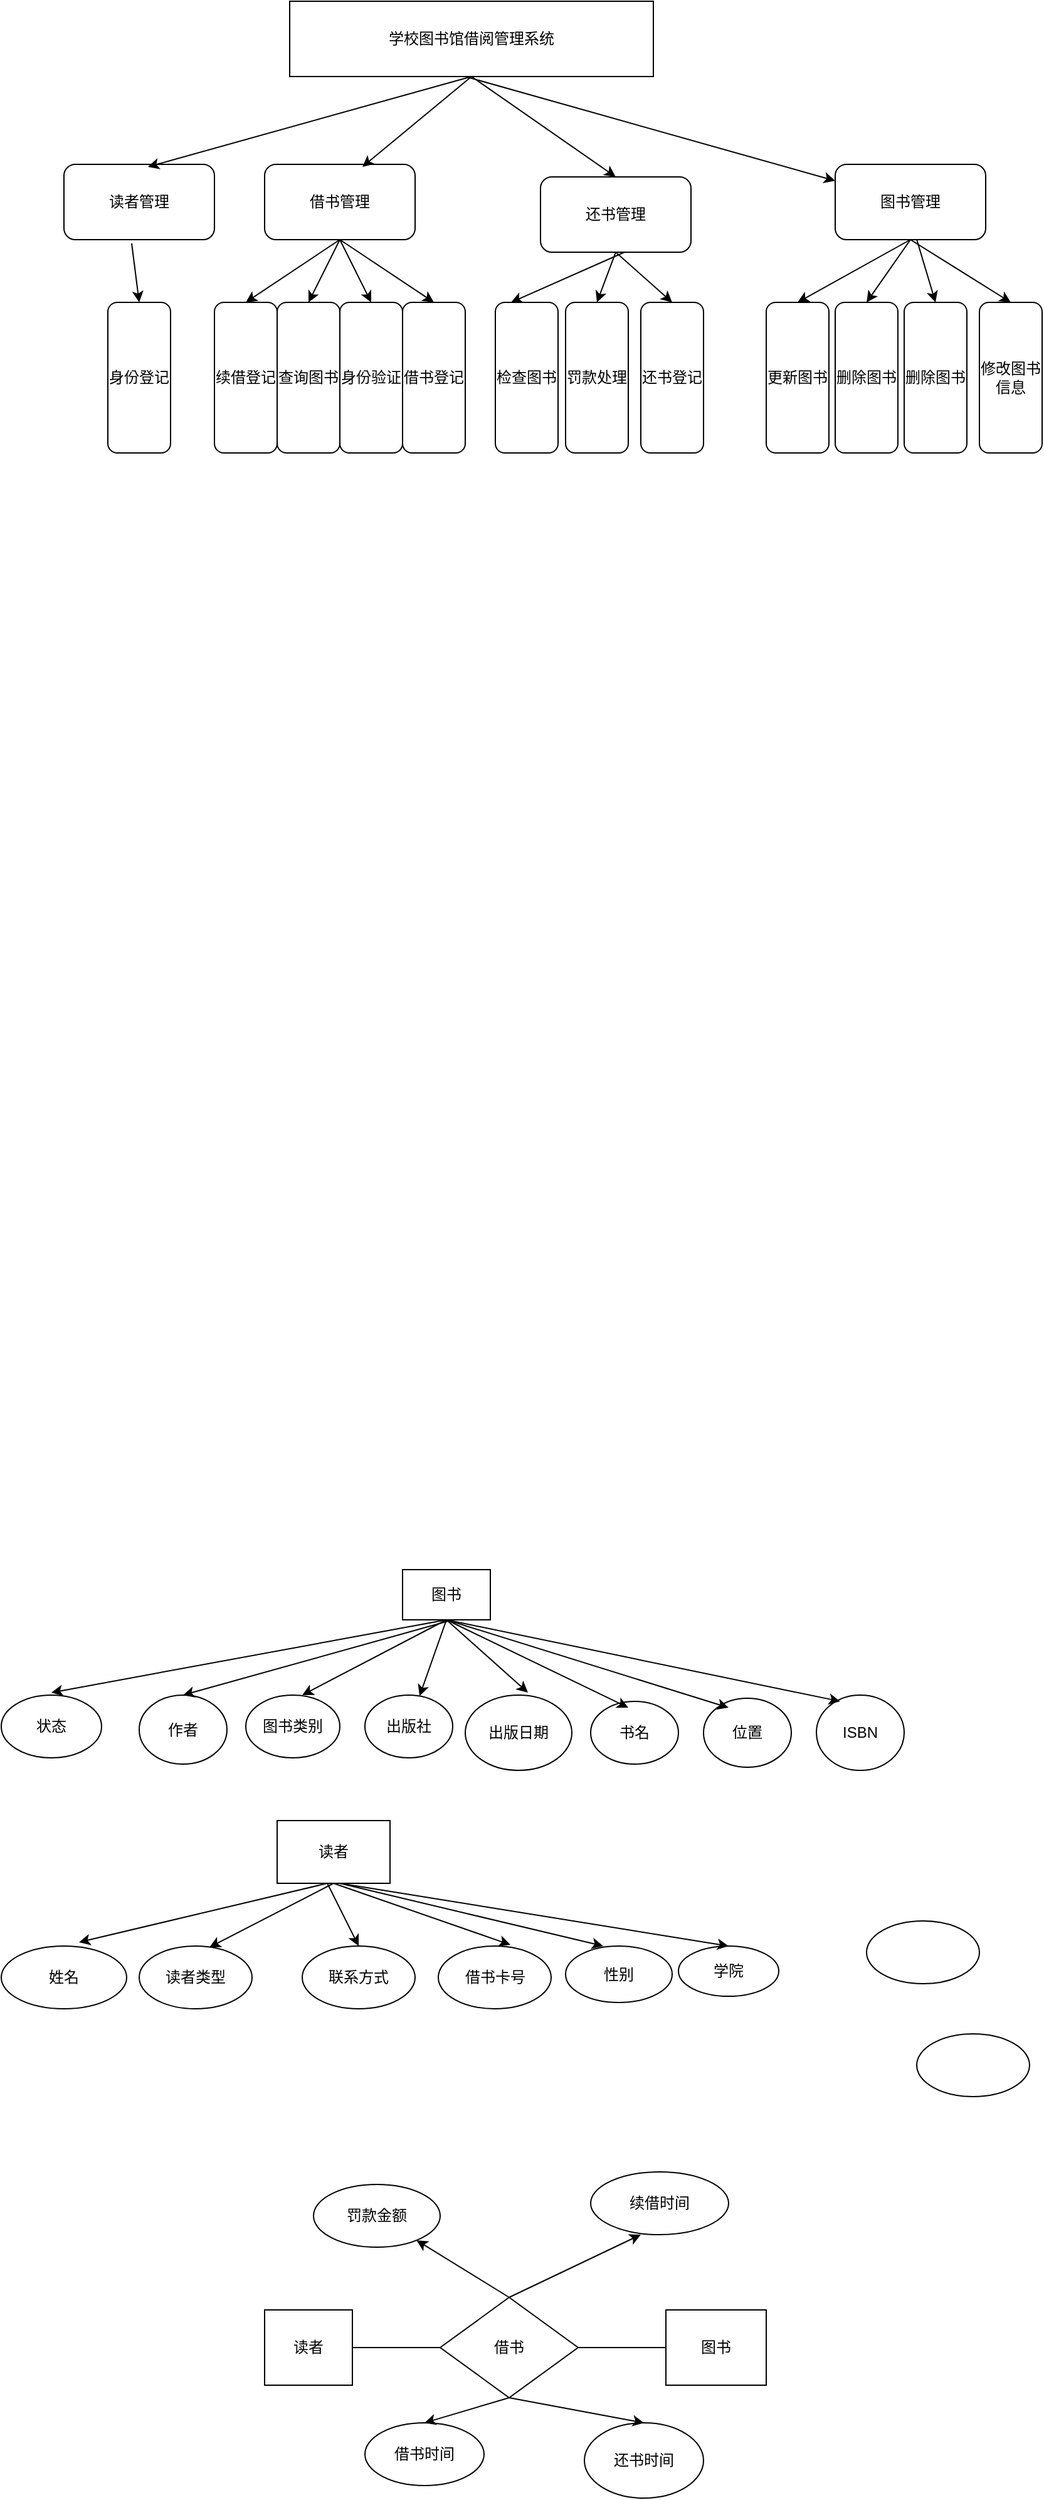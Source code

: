 <mxfile version="14.8.1" type="github">
  <diagram id="Ucd_RHjLPzIUHhHToz9k" name="Page-1">
    <mxGraphModel dx="868" dy="459" grid="1" gridSize="10" guides="1" tooltips="1" connect="1" arrows="1" fold="1" page="1" pageScale="1" pageWidth="827" pageHeight="1169" math="0" shadow="0">
      <root>
        <mxCell id="0" />
        <mxCell id="1" parent="0" />
        <mxCell id="35wXhCFMFiZF-8bFOK3w-13" value="学校图书馆借阅管理系统" style="rounded=0;whiteSpace=wrap;html=1;strokeColor=#000000;" parent="1" vertex="1">
          <mxGeometry x="250" y="70" width="290" height="60" as="geometry" />
        </mxCell>
        <mxCell id="35wXhCFMFiZF-8bFOK3w-14" value="读者管理" style="rounded=1;whiteSpace=wrap;html=1;strokeColor=#000000;" parent="1" vertex="1">
          <mxGeometry x="70" y="200" width="120" height="60" as="geometry" />
        </mxCell>
        <mxCell id="35wXhCFMFiZF-8bFOK3w-16" value="图书管理" style="rounded=1;whiteSpace=wrap;html=1;strokeColor=#000000;" parent="1" vertex="1">
          <mxGeometry x="685" y="200" width="120" height="60" as="geometry" />
        </mxCell>
        <mxCell id="35wXhCFMFiZF-8bFOK3w-17" value="" style="endArrow=classic;html=1;entryX=0.558;entryY=0.033;entryDx=0;entryDy=0;entryPerimeter=0;exitX=0.5;exitY=1;exitDx=0;exitDy=0;" parent="1" source="35wXhCFMFiZF-8bFOK3w-13" target="35wXhCFMFiZF-8bFOK3w-14" edge="1">
          <mxGeometry width="50" height="50" relative="1" as="geometry">
            <mxPoint x="360" y="140" as="sourcePoint" />
            <mxPoint x="290" y="250" as="targetPoint" />
          </mxGeometry>
        </mxCell>
        <mxCell id="35wXhCFMFiZF-8bFOK3w-18" value="" style="endArrow=classic;html=1;exitX=0.5;exitY=1;exitDx=0;exitDy=0;" parent="1" source="35wXhCFMFiZF-8bFOK3w-13" edge="1">
          <mxGeometry width="50" height="50" relative="1" as="geometry">
            <mxPoint x="390" y="140" as="sourcePoint" />
            <mxPoint x="510" y="210" as="targetPoint" />
          </mxGeometry>
        </mxCell>
        <mxCell id="35wXhCFMFiZF-8bFOK3w-19" value="" style="endArrow=classic;html=1;" parent="1" target="35wXhCFMFiZF-8bFOK3w-16" edge="1">
          <mxGeometry width="50" height="50" relative="1" as="geometry">
            <mxPoint x="390" y="130" as="sourcePoint" />
            <mxPoint x="440" y="230" as="targetPoint" />
          </mxGeometry>
        </mxCell>
        <mxCell id="35wXhCFMFiZF-8bFOK3w-27" value="借书管理" style="rounded=1;whiteSpace=wrap;html=1;strokeColor=#000000;" parent="1" vertex="1">
          <mxGeometry x="230" y="200" width="120" height="60" as="geometry" />
        </mxCell>
        <mxCell id="35wXhCFMFiZF-8bFOK3w-28" value="还书管理" style="rounded=1;whiteSpace=wrap;html=1;strokeColor=#000000;" parent="1" vertex="1">
          <mxGeometry x="450" y="210" width="120" height="60" as="geometry" />
        </mxCell>
        <mxCell id="35wXhCFMFiZF-8bFOK3w-29" value="" style="endArrow=classic;html=1;entryX=0.65;entryY=0.033;entryDx=0;entryDy=0;entryPerimeter=0;" parent="1" target="35wXhCFMFiZF-8bFOK3w-27" edge="1">
          <mxGeometry width="50" height="50" relative="1" as="geometry">
            <mxPoint x="395" y="130" as="sourcePoint" />
            <mxPoint x="440" y="230" as="targetPoint" />
          </mxGeometry>
        </mxCell>
        <mxCell id="35wXhCFMFiZF-8bFOK3w-30" value="身份登记" style="rounded=1;whiteSpace=wrap;html=1;strokeColor=#000000;" parent="1" vertex="1">
          <mxGeometry x="105" y="310" width="50" height="120" as="geometry" />
        </mxCell>
        <mxCell id="35wXhCFMFiZF-8bFOK3w-32" value="检查图书" style="rounded=1;whiteSpace=wrap;html=1;strokeColor=#000000;" parent="1" vertex="1">
          <mxGeometry x="414" y="310" width="50" height="120" as="geometry" />
        </mxCell>
        <mxCell id="35wXhCFMFiZF-8bFOK3w-33" value="罚款处理" style="rounded=1;whiteSpace=wrap;html=1;strokeColor=#000000;" parent="1" vertex="1">
          <mxGeometry x="470" y="310" width="50" height="120" as="geometry" />
        </mxCell>
        <mxCell id="35wXhCFMFiZF-8bFOK3w-34" value="还书登记" style="rounded=1;whiteSpace=wrap;html=1;strokeColor=#000000;" parent="1" vertex="1">
          <mxGeometry x="530" y="310" width="50" height="120" as="geometry" />
        </mxCell>
        <mxCell id="35wXhCFMFiZF-8bFOK3w-35" value="更新图书" style="rounded=1;whiteSpace=wrap;html=1;strokeColor=#000000;" parent="1" vertex="1">
          <mxGeometry x="630" y="310" width="50" height="120" as="geometry" />
        </mxCell>
        <mxCell id="35wXhCFMFiZF-8bFOK3w-36" value="删除图书" style="rounded=1;whiteSpace=wrap;html=1;strokeColor=#000000;" parent="1" vertex="1">
          <mxGeometry x="685" y="310" width="50" height="120" as="geometry" />
        </mxCell>
        <mxCell id="35wXhCFMFiZF-8bFOK3w-37" value="删除图书" style="rounded=1;whiteSpace=wrap;html=1;strokeColor=#000000;" parent="1" vertex="1">
          <mxGeometry x="740" y="310" width="50" height="120" as="geometry" />
        </mxCell>
        <mxCell id="35wXhCFMFiZF-8bFOK3w-38" value="修改图书信息" style="rounded=1;whiteSpace=wrap;html=1;strokeColor=#000000;" parent="1" vertex="1">
          <mxGeometry x="800" y="310" width="50" height="120" as="geometry" />
        </mxCell>
        <mxCell id="35wXhCFMFiZF-8bFOK3w-39" value="查询图书" style="rounded=1;whiteSpace=wrap;html=1;strokeColor=#000000;" parent="1" vertex="1">
          <mxGeometry x="240" y="310" width="50" height="120" as="geometry" />
        </mxCell>
        <mxCell id="35wXhCFMFiZF-8bFOK3w-40" value="身份验证" style="rounded=1;whiteSpace=wrap;html=1;strokeColor=#000000;" parent="1" vertex="1">
          <mxGeometry x="290" y="310" width="50" height="120" as="geometry" />
        </mxCell>
        <mxCell id="35wXhCFMFiZF-8bFOK3w-41" value="借书登记" style="rounded=1;whiteSpace=wrap;html=1;strokeColor=#000000;" parent="1" vertex="1">
          <mxGeometry x="340" y="310" width="50" height="120" as="geometry" />
        </mxCell>
        <mxCell id="35wXhCFMFiZF-8bFOK3w-42" value="" style="endArrow=classic;html=1;exitX=0.45;exitY=1.05;exitDx=0;exitDy=0;exitPerimeter=0;entryX=0.5;entryY=0;entryDx=0;entryDy=0;" parent="1" source="35wXhCFMFiZF-8bFOK3w-14" target="35wXhCFMFiZF-8bFOK3w-30" edge="1">
          <mxGeometry width="50" height="50" relative="1" as="geometry">
            <mxPoint x="390" y="330" as="sourcePoint" />
            <mxPoint x="440" y="280" as="targetPoint" />
          </mxGeometry>
        </mxCell>
        <mxCell id="35wXhCFMFiZF-8bFOK3w-44" value="" style="endArrow=classic;html=1;exitX=0.5;exitY=1;exitDx=0;exitDy=0;entryX=0.5;entryY=0;entryDx=0;entryDy=0;" parent="1" source="35wXhCFMFiZF-8bFOK3w-27" target="35wXhCFMFiZF-8bFOK3w-39" edge="1">
          <mxGeometry width="50" height="50" relative="1" as="geometry">
            <mxPoint x="390" y="330" as="sourcePoint" />
            <mxPoint x="440" y="280" as="targetPoint" />
          </mxGeometry>
        </mxCell>
        <mxCell id="35wXhCFMFiZF-8bFOK3w-45" value="" style="endArrow=classic;html=1;entryX=0.5;entryY=0;entryDx=0;entryDy=0;" parent="1" target="35wXhCFMFiZF-8bFOK3w-40" edge="1">
          <mxGeometry width="50" height="50" relative="1" as="geometry">
            <mxPoint x="290" y="260" as="sourcePoint" />
            <mxPoint x="440" y="280" as="targetPoint" />
          </mxGeometry>
        </mxCell>
        <mxCell id="35wXhCFMFiZF-8bFOK3w-46" value="" style="endArrow=classic;html=1;entryX=0.5;entryY=0;entryDx=0;entryDy=0;" parent="1" target="35wXhCFMFiZF-8bFOK3w-41" edge="1">
          <mxGeometry width="50" height="50" relative="1" as="geometry">
            <mxPoint x="290" y="260" as="sourcePoint" />
            <mxPoint x="440" y="280" as="targetPoint" />
          </mxGeometry>
        </mxCell>
        <mxCell id="35wXhCFMFiZF-8bFOK3w-47" value="" style="endArrow=classic;html=1;exitX=0.558;exitY=1;exitDx=0;exitDy=0;exitPerimeter=0;entryX=0.25;entryY=0;entryDx=0;entryDy=0;" parent="1" source="35wXhCFMFiZF-8bFOK3w-28" target="35wXhCFMFiZF-8bFOK3w-32" edge="1">
          <mxGeometry width="50" height="50" relative="1" as="geometry">
            <mxPoint x="390" y="330" as="sourcePoint" />
            <mxPoint x="440" y="280" as="targetPoint" />
          </mxGeometry>
        </mxCell>
        <mxCell id="35wXhCFMFiZF-8bFOK3w-48" value="" style="endArrow=classic;html=1;entryX=0.5;entryY=0;entryDx=0;entryDy=0;" parent="1" target="35wXhCFMFiZF-8bFOK3w-33" edge="1">
          <mxGeometry width="50" height="50" relative="1" as="geometry">
            <mxPoint x="510" y="270" as="sourcePoint" />
            <mxPoint x="470" y="310" as="targetPoint" />
          </mxGeometry>
        </mxCell>
        <mxCell id="35wXhCFMFiZF-8bFOK3w-51" value="" style="endArrow=classic;html=1;entryX=0.5;entryY=0;entryDx=0;entryDy=0;" parent="1" target="35wXhCFMFiZF-8bFOK3w-34" edge="1">
          <mxGeometry width="50" height="50" relative="1" as="geometry">
            <mxPoint x="510" y="270" as="sourcePoint" />
            <mxPoint x="560" y="220" as="targetPoint" />
          </mxGeometry>
        </mxCell>
        <mxCell id="35wXhCFMFiZF-8bFOK3w-53" value="" style="endArrow=classic;html=1;exitX=0.5;exitY=1;exitDx=0;exitDy=0;entryX=0.5;entryY=0;entryDx=0;entryDy=0;" parent="1" source="35wXhCFMFiZF-8bFOK3w-16" target="35wXhCFMFiZF-8bFOK3w-35" edge="1">
          <mxGeometry width="50" height="50" relative="1" as="geometry">
            <mxPoint x="390" y="330" as="sourcePoint" />
            <mxPoint x="440" y="280" as="targetPoint" />
          </mxGeometry>
        </mxCell>
        <mxCell id="35wXhCFMFiZF-8bFOK3w-54" value="" style="endArrow=classic;html=1;exitX=0.5;exitY=1;exitDx=0;exitDy=0;" parent="1" source="35wXhCFMFiZF-8bFOK3w-16" edge="1">
          <mxGeometry width="50" height="50" relative="1" as="geometry">
            <mxPoint x="390" y="330" as="sourcePoint" />
            <mxPoint x="710" y="310" as="targetPoint" />
          </mxGeometry>
        </mxCell>
        <mxCell id="35wXhCFMFiZF-8bFOK3w-55" value="" style="endArrow=classic;html=1;exitX=0.542;exitY=1;exitDx=0;exitDy=0;exitPerimeter=0;entryX=0.5;entryY=0;entryDx=0;entryDy=0;" parent="1" source="35wXhCFMFiZF-8bFOK3w-16" target="35wXhCFMFiZF-8bFOK3w-37" edge="1">
          <mxGeometry width="50" height="50" relative="1" as="geometry">
            <mxPoint x="390" y="330" as="sourcePoint" />
            <mxPoint x="440" y="280" as="targetPoint" />
          </mxGeometry>
        </mxCell>
        <mxCell id="35wXhCFMFiZF-8bFOK3w-56" value="" style="endArrow=classic;html=1;exitX=0.5;exitY=1;exitDx=0;exitDy=0;entryX=0.5;entryY=0;entryDx=0;entryDy=0;" parent="1" source="35wXhCFMFiZF-8bFOK3w-16" target="35wXhCFMFiZF-8bFOK3w-38" edge="1">
          <mxGeometry width="50" height="50" relative="1" as="geometry">
            <mxPoint x="390" y="330" as="sourcePoint" />
            <mxPoint x="440" y="280" as="targetPoint" />
          </mxGeometry>
        </mxCell>
        <mxCell id="35wXhCFMFiZF-8bFOK3w-58" value="续借登记" style="rounded=1;whiteSpace=wrap;html=1;strokeColor=#000000;" parent="1" vertex="1">
          <mxGeometry x="190" y="310" width="50" height="120" as="geometry" />
        </mxCell>
        <mxCell id="35wXhCFMFiZF-8bFOK3w-59" value="" style="endArrow=classic;html=1;entryX=0.5;entryY=0;entryDx=0;entryDy=0;" parent="1" target="35wXhCFMFiZF-8bFOK3w-58" edge="1">
          <mxGeometry width="50" height="50" relative="1" as="geometry">
            <mxPoint x="290" y="260" as="sourcePoint" />
            <mxPoint x="440" y="280" as="targetPoint" />
          </mxGeometry>
        </mxCell>
        <mxCell id="MT9KfOA81tY83SeEbRZb-1" value="图书" style="rounded=0;whiteSpace=wrap;html=1;" parent="1" vertex="1">
          <mxGeometry x="340" y="1320" width="70" height="40" as="geometry" />
        </mxCell>
        <mxCell id="MT9KfOA81tY83SeEbRZb-4" value="图书类别" style="ellipse;whiteSpace=wrap;html=1;" parent="1" vertex="1">
          <mxGeometry x="215" y="1420" width="75" height="50" as="geometry" />
        </mxCell>
        <mxCell id="MT9KfOA81tY83SeEbRZb-5" value="出版社" style="ellipse;whiteSpace=wrap;html=1;" parent="1" vertex="1">
          <mxGeometry x="310" y="1420" width="70" height="50" as="geometry" />
        </mxCell>
        <mxCell id="MT9KfOA81tY83SeEbRZb-6" value="出版日期" style="ellipse;whiteSpace=wrap;html=1;" parent="1" vertex="1">
          <mxGeometry x="390" y="1420" width="85" height="60" as="geometry" />
        </mxCell>
        <mxCell id="MT9KfOA81tY83SeEbRZb-8" value="" style="endArrow=classic;html=1;exitX=0.5;exitY=1;exitDx=0;exitDy=0;entryX=0.588;entryY=-0.033;entryDx=0;entryDy=0;entryPerimeter=0;" parent="1" source="MT9KfOA81tY83SeEbRZb-1" target="MT9KfOA81tY83SeEbRZb-6" edge="1">
          <mxGeometry width="50" height="50" relative="1" as="geometry">
            <mxPoint x="390" y="1380" as="sourcePoint" />
            <mxPoint x="470" y="1410" as="targetPoint" />
          </mxGeometry>
        </mxCell>
        <mxCell id="MT9KfOA81tY83SeEbRZb-9" value="" style="endArrow=classic;html=1;exitX=0.5;exitY=1;exitDx=0;exitDy=0;" parent="1" source="MT9KfOA81tY83SeEbRZb-1" target="MT9KfOA81tY83SeEbRZb-5" edge="1">
          <mxGeometry width="50" height="50" relative="1" as="geometry">
            <mxPoint x="420" y="1460" as="sourcePoint" />
            <mxPoint x="470" y="1410" as="targetPoint" />
          </mxGeometry>
        </mxCell>
        <mxCell id="MT9KfOA81tY83SeEbRZb-10" value="" style="endArrow=classic;html=1;exitX=0.5;exitY=1;exitDx=0;exitDy=0;" parent="1" source="MT9KfOA81tY83SeEbRZb-1" edge="1">
          <mxGeometry width="50" height="50" relative="1" as="geometry">
            <mxPoint x="420" y="1460" as="sourcePoint" />
            <mxPoint x="260" y="1420" as="targetPoint" />
          </mxGeometry>
        </mxCell>
        <mxCell id="MT9KfOA81tY83SeEbRZb-13" value="位置" style="ellipse;whiteSpace=wrap;html=1;" parent="1" vertex="1">
          <mxGeometry x="580" y="1422.5" width="70" height="55" as="geometry" />
        </mxCell>
        <mxCell id="MT9KfOA81tY83SeEbRZb-14" value="作者" style="ellipse;whiteSpace=wrap;html=1;" parent="1" vertex="1">
          <mxGeometry x="130" y="1420" width="70" height="55" as="geometry" />
        </mxCell>
        <mxCell id="MT9KfOA81tY83SeEbRZb-15" value="书名" style="ellipse;whiteSpace=wrap;html=1;" parent="1" vertex="1">
          <mxGeometry x="490" y="1425" width="70" height="50" as="geometry" />
        </mxCell>
        <mxCell id="MT9KfOA81tY83SeEbRZb-16" value="" style="endArrow=classic;html=1;exitX=0.5;exitY=1;exitDx=0;exitDy=0;" parent="1" source="MT9KfOA81tY83SeEbRZb-1" edge="1">
          <mxGeometry width="50" height="50" relative="1" as="geometry">
            <mxPoint x="380" y="1370" as="sourcePoint" />
            <mxPoint x="520" y="1430" as="targetPoint" />
          </mxGeometry>
        </mxCell>
        <mxCell id="MT9KfOA81tY83SeEbRZb-17" value="" style="endArrow=classic;html=1;entryX=0.5;entryY=0;entryDx=0;entryDy=0;" parent="1" target="MT9KfOA81tY83SeEbRZb-14" edge="1">
          <mxGeometry width="50" height="50" relative="1" as="geometry">
            <mxPoint x="380" y="1360" as="sourcePoint" />
            <mxPoint x="470" y="1410" as="targetPoint" />
          </mxGeometry>
        </mxCell>
        <mxCell id="MT9KfOA81tY83SeEbRZb-18" value="" style="endArrow=classic;html=1;exitX=0.5;exitY=1;exitDx=0;exitDy=0;" parent="1" source="MT9KfOA81tY83SeEbRZb-1" edge="1">
          <mxGeometry width="50" height="50" relative="1" as="geometry">
            <mxPoint x="420" y="1460" as="sourcePoint" />
            <mxPoint x="600" y="1430" as="targetPoint" />
          </mxGeometry>
        </mxCell>
        <mxCell id="MT9KfOA81tY83SeEbRZb-19" value="读者" style="rounded=0;whiteSpace=wrap;html=1;" parent="1" vertex="1">
          <mxGeometry x="240" y="1520" width="90" height="50" as="geometry" />
        </mxCell>
        <mxCell id="MT9KfOA81tY83SeEbRZb-20" value="读者类型" style="ellipse;whiteSpace=wrap;html=1;" parent="1" vertex="1">
          <mxGeometry x="130" y="1620" width="90" height="50" as="geometry" />
        </mxCell>
        <mxCell id="MT9KfOA81tY83SeEbRZb-21" value="联系方式" style="ellipse;whiteSpace=wrap;html=1;" parent="1" vertex="1">
          <mxGeometry x="260" y="1620" width="90" height="50" as="geometry" />
        </mxCell>
        <mxCell id="MT9KfOA81tY83SeEbRZb-22" value="" style="ellipse;whiteSpace=wrap;html=1;" parent="1" vertex="1">
          <mxGeometry x="710" y="1600" width="90" height="50" as="geometry" />
        </mxCell>
        <mxCell id="MT9KfOA81tY83SeEbRZb-23" value="借书卡号" style="ellipse;whiteSpace=wrap;html=1;" parent="1" vertex="1">
          <mxGeometry x="368.5" y="1620" width="90" height="50" as="geometry" />
        </mxCell>
        <mxCell id="MT9KfOA81tY83SeEbRZb-24" value="" style="ellipse;whiteSpace=wrap;html=1;" parent="1" vertex="1">
          <mxGeometry x="750" y="1690" width="90" height="50" as="geometry" />
        </mxCell>
        <mxCell id="MT9KfOA81tY83SeEbRZb-25" value="" style="endArrow=classic;html=1;exitX=0.5;exitY=1;exitDx=0;exitDy=0;entryX=0.622;entryY=0.02;entryDx=0;entryDy=0;entryPerimeter=0;" parent="1" source="MT9KfOA81tY83SeEbRZb-19" target="MT9KfOA81tY83SeEbRZb-20" edge="1">
          <mxGeometry width="50" height="50" relative="1" as="geometry">
            <mxPoint x="420" y="1560" as="sourcePoint" />
            <mxPoint x="210" y="1620" as="targetPoint" />
          </mxGeometry>
        </mxCell>
        <mxCell id="MT9KfOA81tY83SeEbRZb-26" value="" style="endArrow=classic;html=1;entryX=0.5;entryY=0;entryDx=0;entryDy=0;" parent="1" target="MT9KfOA81tY83SeEbRZb-21" edge="1">
          <mxGeometry width="50" height="50" relative="1" as="geometry">
            <mxPoint x="280" y="1570" as="sourcePoint" />
            <mxPoint x="280" y="1710" as="targetPoint" />
          </mxGeometry>
        </mxCell>
        <mxCell id="MT9KfOA81tY83SeEbRZb-27" value="" style="endArrow=classic;html=1;exitX=0.5;exitY=1;exitDx=0;exitDy=0;entryX=0.639;entryY=-0.02;entryDx=0;entryDy=0;entryPerimeter=0;" parent="1" source="MT9KfOA81tY83SeEbRZb-19" target="MT9KfOA81tY83SeEbRZb-23" edge="1">
          <mxGeometry width="50" height="50" relative="1" as="geometry">
            <mxPoint x="290" y="1580" as="sourcePoint" />
            <mxPoint x="470" y="1510" as="targetPoint" />
          </mxGeometry>
        </mxCell>
        <mxCell id="MT9KfOA81tY83SeEbRZb-28" value="读者" style="rounded=0;whiteSpace=wrap;html=1;" parent="1" vertex="1">
          <mxGeometry x="230" y="1910" width="70" height="60" as="geometry" />
        </mxCell>
        <mxCell id="MT9KfOA81tY83SeEbRZb-29" value="借书" style="rhombus;whiteSpace=wrap;html=1;" parent="1" vertex="1">
          <mxGeometry x="370" y="1900" width="110" height="80" as="geometry" />
        </mxCell>
        <mxCell id="MT9KfOA81tY83SeEbRZb-30" value="图书" style="rounded=0;whiteSpace=wrap;html=1;" parent="1" vertex="1">
          <mxGeometry x="550" y="1910" width="80" height="60" as="geometry" />
        </mxCell>
        <mxCell id="MT9KfOA81tY83SeEbRZb-32" value="" style="endArrow=none;html=1;exitX=1;exitY=0.5;exitDx=0;exitDy=0;" parent="1" source="MT9KfOA81tY83SeEbRZb-28" edge="1">
          <mxGeometry width="50" height="50" relative="1" as="geometry">
            <mxPoint x="320" y="1990" as="sourcePoint" />
            <mxPoint x="370" y="1940" as="targetPoint" />
          </mxGeometry>
        </mxCell>
        <mxCell id="MT9KfOA81tY83SeEbRZb-35" value="" style="endArrow=none;html=1;exitX=1;exitY=0.5;exitDx=0;exitDy=0;entryX=0;entryY=0.5;entryDx=0;entryDy=0;" parent="1" source="MT9KfOA81tY83SeEbRZb-29" target="MT9KfOA81tY83SeEbRZb-30" edge="1">
          <mxGeometry width="50" height="50" relative="1" as="geometry">
            <mxPoint x="420" y="2110" as="sourcePoint" />
            <mxPoint x="470" y="2060" as="targetPoint" />
          </mxGeometry>
        </mxCell>
        <mxCell id="dS1bhCFmktB3dB_ElyfS-1" value="ISBN" style="ellipse;whiteSpace=wrap;html=1;" vertex="1" parent="1">
          <mxGeometry x="670" y="1420" width="70" height="60" as="geometry" />
        </mxCell>
        <mxCell id="dS1bhCFmktB3dB_ElyfS-2" value="" style="endArrow=classic;html=1;entryX=0.271;entryY=0.083;entryDx=0;entryDy=0;entryPerimeter=0;" edge="1" parent="1" target="dS1bhCFmktB3dB_ElyfS-1">
          <mxGeometry width="50" height="50" relative="1" as="geometry">
            <mxPoint x="375" y="1360" as="sourcePoint" />
            <mxPoint x="470" y="1410" as="targetPoint" />
          </mxGeometry>
        </mxCell>
        <mxCell id="dS1bhCFmktB3dB_ElyfS-3" value="姓名" style="ellipse;whiteSpace=wrap;html=1;" vertex="1" parent="1">
          <mxGeometry x="20" y="1620" width="100" height="50" as="geometry" />
        </mxCell>
        <mxCell id="dS1bhCFmktB3dB_ElyfS-4" value="" style="endArrow=classic;html=1;entryX=0.62;entryY=-0.06;entryDx=0;entryDy=0;entryPerimeter=0;" edge="1" parent="1" target="dS1bhCFmktB3dB_ElyfS-3">
          <mxGeometry width="50" height="50" relative="1" as="geometry">
            <mxPoint x="280" y="1570" as="sourcePoint" />
            <mxPoint x="470" y="1610" as="targetPoint" />
          </mxGeometry>
        </mxCell>
        <mxCell id="dS1bhCFmktB3dB_ElyfS-5" value="性别" style="ellipse;whiteSpace=wrap;html=1;" vertex="1" parent="1">
          <mxGeometry x="470" y="1620" width="85" height="45" as="geometry" />
        </mxCell>
        <mxCell id="dS1bhCFmktB3dB_ElyfS-6" value="学院" style="ellipse;whiteSpace=wrap;html=1;" vertex="1" parent="1">
          <mxGeometry x="560" y="1620" width="80" height="40" as="geometry" />
        </mxCell>
        <mxCell id="dS1bhCFmktB3dB_ElyfS-7" value="" style="endArrow=classic;html=1;" edge="1" parent="1">
          <mxGeometry width="50" height="50" relative="1" as="geometry">
            <mxPoint x="290" y="1570" as="sourcePoint" />
            <mxPoint x="500" y="1620" as="targetPoint" />
          </mxGeometry>
        </mxCell>
        <mxCell id="dS1bhCFmktB3dB_ElyfS-8" value="" style="endArrow=classic;html=1;entryX=0.5;entryY=0;entryDx=0;entryDy=0;" edge="1" parent="1" target="dS1bhCFmktB3dB_ElyfS-6">
          <mxGeometry width="50" height="50" relative="1" as="geometry">
            <mxPoint x="290" y="1570" as="sourcePoint" />
            <mxPoint x="480" y="1530" as="targetPoint" />
          </mxGeometry>
        </mxCell>
        <mxCell id="dS1bhCFmktB3dB_ElyfS-10" value="借书时间" style="ellipse;whiteSpace=wrap;html=1;" vertex="1" parent="1">
          <mxGeometry x="310" y="2000" width="95" height="50" as="geometry" />
        </mxCell>
        <mxCell id="dS1bhCFmktB3dB_ElyfS-11" value="罚款金额" style="ellipse;whiteSpace=wrap;html=1;" vertex="1" parent="1">
          <mxGeometry x="269" y="1810" width="101" height="50" as="geometry" />
        </mxCell>
        <mxCell id="dS1bhCFmktB3dB_ElyfS-12" value="" style="endArrow=classic;html=1;exitX=0.5;exitY=0;exitDx=0;exitDy=0;" edge="1" parent="1" source="MT9KfOA81tY83SeEbRZb-29" target="dS1bhCFmktB3dB_ElyfS-11">
          <mxGeometry width="50" height="50" relative="1" as="geometry">
            <mxPoint x="420" y="1901" as="sourcePoint" />
            <mxPoint x="470" y="1860" as="targetPoint" />
          </mxGeometry>
        </mxCell>
        <mxCell id="dS1bhCFmktB3dB_ElyfS-15" value="还书时间" style="ellipse;whiteSpace=wrap;html=1;" vertex="1" parent="1">
          <mxGeometry x="485" y="2000" width="95" height="60" as="geometry" />
        </mxCell>
        <mxCell id="dS1bhCFmktB3dB_ElyfS-16" value="" style="endArrow=classic;html=1;exitX=0.5;exitY=1;exitDx=0;exitDy=0;entryX=0.5;entryY=0;entryDx=0;entryDy=0;" edge="1" parent="1" source="MT9KfOA81tY83SeEbRZb-29" target="dS1bhCFmktB3dB_ElyfS-10">
          <mxGeometry width="50" height="50" relative="1" as="geometry">
            <mxPoint x="430" y="1990" as="sourcePoint" />
            <mxPoint x="470" y="1860" as="targetPoint" />
          </mxGeometry>
        </mxCell>
        <mxCell id="dS1bhCFmktB3dB_ElyfS-17" value="" style="endArrow=classic;html=1;exitX=0.5;exitY=1;exitDx=0;exitDy=0;entryX=0.5;entryY=0;entryDx=0;entryDy=0;" edge="1" parent="1" source="MT9KfOA81tY83SeEbRZb-29" target="dS1bhCFmktB3dB_ElyfS-15">
          <mxGeometry width="50" height="50" relative="1" as="geometry">
            <mxPoint x="420" y="1910" as="sourcePoint" />
            <mxPoint x="470" y="1860" as="targetPoint" />
          </mxGeometry>
        </mxCell>
        <mxCell id="dS1bhCFmktB3dB_ElyfS-18" value="状态" style="ellipse;whiteSpace=wrap;html=1;" vertex="1" parent="1">
          <mxGeometry x="20" y="1420" width="80" height="50" as="geometry" />
        </mxCell>
        <mxCell id="dS1bhCFmktB3dB_ElyfS-19" value="" style="endArrow=classic;html=1;exitX=0.5;exitY=1;exitDx=0;exitDy=0;" edge="1" parent="1" source="MT9KfOA81tY83SeEbRZb-1">
          <mxGeometry width="50" height="50" relative="1" as="geometry">
            <mxPoint x="420" y="1510" as="sourcePoint" />
            <mxPoint x="60" y="1418" as="targetPoint" />
          </mxGeometry>
        </mxCell>
        <mxCell id="dS1bhCFmktB3dB_ElyfS-20" value="续借时间" style="ellipse;whiteSpace=wrap;html=1;" vertex="1" parent="1">
          <mxGeometry x="490" y="1800" width="110" height="50" as="geometry" />
        </mxCell>
        <mxCell id="dS1bhCFmktB3dB_ElyfS-21" value="" style="endArrow=classic;html=1;exitX=0.5;exitY=0;exitDx=0;exitDy=0;" edge="1" parent="1" source="MT9KfOA81tY83SeEbRZb-29">
          <mxGeometry width="50" height="50" relative="1" as="geometry">
            <mxPoint x="420" y="1900" as="sourcePoint" />
            <mxPoint x="530" y="1850" as="targetPoint" />
          </mxGeometry>
        </mxCell>
      </root>
    </mxGraphModel>
  </diagram>
</mxfile>
